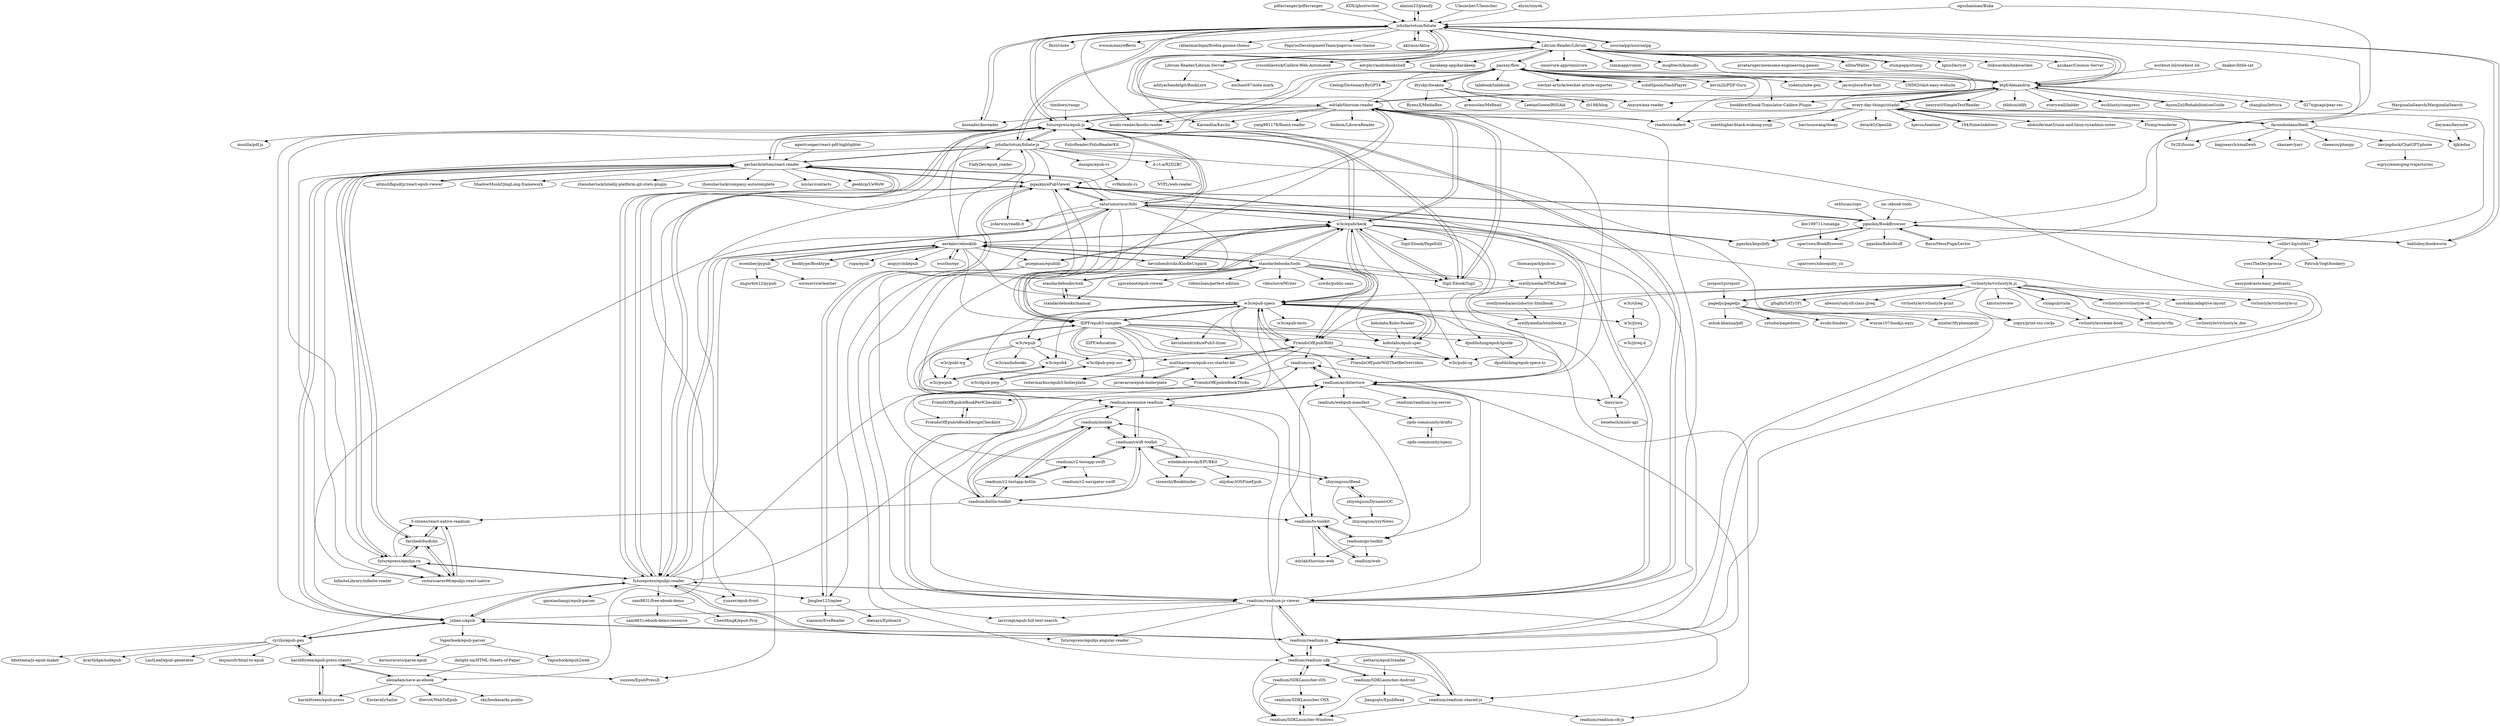 digraph G {
"alainm23/planify" -> "johnfactotum/foliate" ["e"=1]
"xournalpp/xournalpp" -> "johnfactotum/foliate" ["e"=1]
"johnfactotum/foliate" -> "koreader/koreader" ["e"=1]
"johnfactotum/foliate" -> "babluboy/bookworm" ["e"=1]
"johnfactotum/foliate" -> "edrlab/thorium-reader"
"johnfactotum/foliate" -> "koodo-reader/koodo-reader" ["e"=1]
"johnfactotum/foliate" -> "flxzt/rnote" ["e"=1]
"johnfactotum/foliate" -> "futurepress/epub.js"
"johnfactotum/foliate" -> "wwmm/easyeffects" ["e"=1]
"johnfactotum/foliate" -> "readest/readest" ["e"=1]
"johnfactotum/foliate" -> "rafaelmardojai/firefox-gnome-theme" ["e"=1]
"johnfactotum/foliate" -> "johnfactotum/foliate-js"
"johnfactotum/foliate" -> "PapirusDevelopmentTeam/papirus-icon-theme" ["e"=1]
"johnfactotum/foliate" -> "alainm23/planify" ["e"=1]
"johnfactotum/foliate" -> "akiraux/Akira" ["e"=1]
"johnfactotum/foliate" -> "Librum-Reader/Librum"
"johnfactotum/foliate" -> "xournalpp/xournalpp" ["e"=1]
"Sigil-Ebook/Sigil" -> "w3c/epubcheck" ["e"=1]
"Sigil-Ebook/Sigil" -> "edrlab/thorium-reader" ["e"=1]
"Sigil-Ebook/Sigil" -> "futurepress/epub.js" ["e"=1]
"agentcooper/react-pdf-highlighter" -> "gerhardsletten/react-reader" ["e"=1]
"wustho/epr" -> "aerkalov/ebooklib" ["e"=1]
"w3c/epubcheck" -> "w3c/epub-specs"
"w3c/epubcheck" -> "IDPF/epub3-samples"
"w3c/epubcheck" -> "Sigil-Ebook/Sigil" ["e"=1]
"w3c/epubcheck" -> "edrlab/thorium-reader"
"w3c/epubcheck" -> "kobolabs/epub-spec"
"w3c/epubcheck" -> "psiegman/epublib" ["e"=1]
"w3c/epubcheck" -> "FriendsOfEpub/Blitz"
"w3c/epubcheck" -> "futurepress/epub.js"
"w3c/epubcheck" -> "daisy/ace"
"w3c/epubcheck" -> "aerkalov/ebooklib"
"w3c/epubcheck" -> "kevinhendricks/KindleUnpack" ["e"=1]
"w3c/epubcheck" -> "Sigil-Ebook/PageEdit" ["e"=1]
"w3c/epubcheck" -> "readium/architecture"
"w3c/epubcheck" -> "dpublishing/epub3guide"
"w3c/epubcheck" -> "w3c/publ-cg"
"Janglee123/eplee" -> "pgaskin/ePubViewer"
"Janglee123/eplee" -> "Alexays/Epiboard" ["e"=1]
"Janglee123/eplee" -> "xianmin/EveReader"
"readium/readium-js-viewer" -> "readium/readium-js"
"readium/readium-js-viewer" -> "readium/readium-shared-js"
"readium/readium-js-viewer" -> "readium/architecture"
"readium/readium-js-viewer" -> "w3c/epub-specs"
"readium/readium-js-viewer" -> "futurepress/epub.js"
"readium/readium-js-viewer" -> "satorumurmur/bibi"
"readium/readium-js-viewer" -> "readium/readium-sdk"
"readium/readium-js-viewer" -> "futurepress/epubjs-reader"
"readium/readium-js-viewer" -> "readium/css"
"readium/readium-js-viewer" -> "readium/awesome-readium"
"readium/readium-js-viewer" -> "futurepress/epubjs-angular-reader"
"readium/readium-js-viewer" -> "IDPF/epub3-samples"
"readium/readium-js-viewer" -> "larsvoigt/epub-full-text-search"
"readium/readium-js-viewer" -> "pgaskin/ePubViewer"
"readium/readium-js-viewer" -> "julien-c/epub"
"w3c/clreq" -> "w3c/jlreq" ["e"=1]
"BasioMeusPuga/Lector" -> "johnfactotum/foliate" ["e"=1]
"BasioMeusPuga/Lector" -> "pgaskin/BookBrowser" ["e"=1]
"julien-c/epub" -> "Vaporbook/epub-parser"
"julien-c/epub" -> "readium/readium-js"
"julien-c/epub" -> "futurepress/epubjs-reader"
"julien-c/epub" -> "cyrilis/epub-gen"
"julien-c/epub" -> "gerhardsletten/react-reader"
"julien-c/epub" -> "futurepress/epubjs-angular-reader"
"timdown/rangy" -> "futurepress/epub.js" ["e"=1]
"satorumurmur/bibi" -> "pgaskin/ePubViewer"
"satorumurmur/bibi" -> "futurepress/epubjs-reader"
"satorumurmur/bibi" -> "futurepress/epub.js"
"satorumurmur/bibi" -> "readium/readium-js-viewer"
"satorumurmur/bibi" -> "jcdarwin/readk.it"
"satorumurmur/bibi" -> "readium/readium-js"
"satorumurmur/bibi" -> "julien-c/epub"
"satorumurmur/bibi" -> "Janglee123/eplee"
"satorumurmur/bibi" -> "gerhardsletten/react-reader"
"satorumurmur/bibi" -> "w3c/epubcheck"
"satorumurmur/bibi" -> "IDPF/epub3-samples"
"satorumurmur/bibi" -> "edrlab/thorium-reader"
"satorumurmur/bibi" -> "w3c/epub-specs"
"satorumurmur/bibi" -> "readium/awesome-readium"
"satorumurmur/bibi" -> "pgaskin/BookBrowser"
"pagedjs/pagedjs" -> "vivliostyle/vivliostyle.js"
"pagedjs/pagedjs" -> "ashok-khanna/pdf"
"pagedjs/pagedjs" -> "zopyx/print-css-rocks"
"pagedjs/pagedjs" -> "rstudio/pagedown" ["e"=1]
"pagedjs/pagedjs" -> "evnbr/bindery" ["e"=1]
"pagedjs/pagedjs" -> "wuxue107/bookjs-eazy"
"pagedjs/pagedjs" -> "mnater/Hyphenopoly" ["e"=1]
"readium/awesome-readium" -> "readium/architecture"
"readium/awesome-readium" -> "readium/swift-toolkit"
"readium/awesome-readium" -> "readium/ts-toolkit"
"readium/awesome-readium" -> "readium/mobile"
"sam9831/free-ebook-demo" -> "sam9831/ebook-demo-resource"
"sam9831/free-ebook-demo" -> "ChenMingK/epub-Proj"
"readium/readium-js" -> "readium/readium-js-viewer"
"readium/readium-js" -> "readium/readium-shared-js"
"readium/readium-js" -> "readium/readium-sdk"
"readium/readium-js" -> "julien-c/epub"
"readium/readium-js" -> "futurepress/epubjs-reader"
"dpublishing/epub3guide" -> "dpublishing/epub-specs-tc"
"oreillymedia/asciidoctor-htmlbook" -> "oreillymedia/htmlbook.js"
"readium/r2-testapp-swift" -> "readium/r2-navigator-swift"
"readium/r2-testapp-swift" -> "readium/r2-testapp-kotlin"
"readium/r2-testapp-swift" -> "readium/swift-toolkit"
"readium/r2-testapp-swift" -> "readium/architecture"
"colibri-hq/colibri" -> "Patrick-Vogt/bookery"
"colibri-hq/colibri" -> "yossTheDev/prossa"
"pettarin/epub3reader" -> "readium/SDKLauncher-Android" ["e"=1]
"readium/r2-testapp-kotlin" -> "readium/mobile"
"readium/r2-testapp-kotlin" -> "readium/r2-testapp-swift"
"readium/r2-testapp-kotlin" -> "readium/kotlin-toolkit"
"standardebooks/web" -> "standardebooks/manual"
"standardebooks/web" -> "standardebooks/tools"
"readium/SDKLauncher-Android" -> "Jiangzqts/EpubRead" ["e"=1]
"readium/SDKLauncher-Android" -> "readium/SDKLauncher-Windows"
"readium/SDKLauncher-Android" -> "readium/readium-sdk"
"readium/SDKLauncher-Android" -> "readium/readium-shared-js"
"zhiyongzou/iRead" -> "zhiyongzou/zzyNotes"
"zhiyongzou/iRead" -> "zhiyongzou/DynamicOC"
"readium/readium-shared-js" -> "readium/readium-js"
"readium/readium-shared-js" -> "readium/readium-cfi-js"
"readium/readium-shared-js" -> "readium/SDKLauncher-Windows"
"readium/SDKLauncher-Windows" -> "readium/SDKLauncher-OSX"
"mattharrison/epub-css-starter-kit" -> "javierarce/epub-boilerplate"
"mattharrison/epub-css-starter-kit" -> "FriendsOfEpub/Blitz"
"mattharrison/epub-css-starter-kit" -> "reitermarkus/epub3-boilerplate"
"mattharrison/epub-css-starter-kit" -> "FriendsOfEpub/eBookTricks"
"kevinhendricks/KindleUnpack" -> "w3c/epubcheck" ["e"=1]
"kevinhendricks/KindleUnpack" -> "aerkalov/ebooklib" ["e"=1]
"thomaspark/pubcss" -> "oreillymedia/HTMLBook" ["e"=1]
"delight-im/HTML-Sheets-of-Paper" -> "alexadam/save-as-ebook" ["e"=1]
"d-i-t-a/R2D2BC" -> "NYPL/web-reader"
"readium/mobile" -> "readium/r2-testapp-kotlin"
"readium/mobile" -> "readium/swift-toolkit"
"readium/mobile" -> "readium/kotlin-toolkit"
"farshed/duofolio" -> "5-stones/react-native-readium" ["e"=1]
"farshed/duofolio" -> "victorsoares96/epubjs-react-native" ["e"=1]
"farshed/duofolio" -> "futurepress/epubjs-rn" ["e"=1]
"farshed/duofolio" -> "gerhardsletten/react-reader" ["e"=1]
"kobolabs/epub-spec" -> "FriendsOfEpub/WillThatBeOverriden"
"kobolabs/epub-spec" -> "w3c/epub-specs"
"kobolabs/epub-spec" -> "w3c/publ-cg"
"zhiyongzou/DynamicOC" -> "zhiyongzou/zzyNotes"
"zhiyongzou/DynamicOC" -> "zhiyongzou/iRead"
"readium/ts-toolkit" -> "readium/go-toolkit"
"readium/ts-toolkit" -> "readium/web"
"readium/ts-toolkit" -> "edrlab/thorium-web"
"standardebooks/manual" -> "standardebooks/web"
"haroldtreen/epub-press-clients" -> "haroldtreen/epub-press"
"haroldtreen/epub-press-clients" -> "sunxen/EpubPressX" ["e"=1]
"haroldtreen/epub-press-clients" -> "alexadam/save-as-ebook"
"haroldtreen/epub-press-clients" -> "cyrilis/epub-gen"
"haroldtreen/epub-press" -> "haroldtreen/epub-press-clients"
"Ulauncher/Ulauncher" -> "johnfactotum/foliate" ["e"=1]
"standardebooks/tools" -> "standardebooks/web"
"standardebooks/tools" -> "standardebooks/manual"
"standardebooks/tools" -> "ppzreboot/epub-viewer" ["e"=1]
"standardebooks/tools" -> "aerkalov/ebooklib"
"standardebooks/tools" -> "FriendsOfEpub/Blitz"
"standardebooks/tools" -> "w3c/epub-specs"
"standardebooks/tools" -> "robinsloan/perfect-edition" ["e"=1]
"standardebooks/tools" -> "IDPF/epub3-samples"
"standardebooks/tools" -> "kobolabs/epub-spec"
"standardebooks/tools" -> "w3c/epubcheck"
"standardebooks/tools" -> "Sigil-Ebook/Sigil" ["e"=1]
"standardebooks/tools" -> "oreillymedia/HTMLBook"
"standardebooks/tools" -> "vkbo/novelWriter" ["e"=1]
"standardebooks/tools" -> "uswds/public-sans" ["e"=1]
"altmshfkgudtjr/react-epub-viewer" -> "gerhardsletten/react-reader"
"w3c/epub-specs" -> "w3c/publ-cg"
"w3c/epub-specs" -> "w3c/wpub"
"w3c/epub-specs" -> "IDPF/epub3-samples"
"w3c/epub-specs" -> "w3c/epubcheck"
"w3c/epub-specs" -> "kobolabs/epub-spec"
"w3c/epub-specs" -> "FriendsOfEpub/Blitz"
"w3c/epub-specs" -> "readium/architecture"
"w3c/epub-specs" -> "daisy/ace"
"w3c/epub-specs" -> "kevinhendricks/ePub3-itizer"
"w3c/epub-specs" -> "w3c/epub4"
"w3c/epub-specs" -> "w3c/epub-tests"
"w3c/epub-specs" -> "FriendsOfEpub/WillThatBeOverriden"
"w3c/epub-specs" -> "w3c/jlreq"
"w3c/epub-specs" -> "FriendsOfEpub/eBookTricks"
"w3c/epub-specs" -> "w3c/dpub-pwp-ucr"
"ahrm/sioyek" -> "johnfactotum/foliate" ["e"=1]
"IDPF/epub3-samples" -> "w3c/epub-specs"
"IDPF/epub3-samples" -> "w3c/epubcheck"
"IDPF/epub3-samples" -> "reitermarkus/epub3-boilerplate"
"IDPF/epub3-samples" -> "FriendsOfEpub/Blitz"
"IDPF/epub3-samples" -> "javierarce/epub-boilerplate"
"IDPF/epub3-samples" -> "w3c/publ-cg"
"IDPF/epub3-samples" -> "IDPF/education"
"IDPF/epub3-samples" -> "w3c/wpub"
"IDPF/epub3-samples" -> "mattharrison/epub-css-starter-kit"
"IDPF/epub3-samples" -> "dpublishing/epub3guide"
"IDPF/epub3-samples" -> "readium/readium-cfi-js"
"IDPF/epub3-samples" -> "readium/readium-js-viewer"
"IDPF/epub3-samples" -> "readium/architecture"
"IDPF/epub3-samples" -> "kevinhendricks/ePub3-itizer"
"IDPF/epub3-samples" -> "kobolabs/epub-spec"
"booktype/Booktype" -> "aerkalov/ebooklib" ["e"=1]
"psiegman/epublib" -> "readium/readium-sdk" ["e"=1]
"psiegman/epublib" -> "w3c/epubcheck" ["e"=1]
"psiegman/epublib" -> "readium/kotlin-toolkit" ["e"=1]
"vivliostyle/vivliostyle.js" -> "vivliostyle/vivliostyle-cli"
"vivliostyle/vivliostyle.js" -> "violapub/viola"
"vivliostyle/vivliostyle.js" -> "vivliostyle/vfm"
"vivliostyle/vivliostyle.js" -> "pagedjs/pagedjs"
"vivliostyle/vivliostyle.js" -> "FriendsOfEpub/Blitz"
"vivliostyle/vivliostyle.js" -> "sorotokin/adaptive-layout"
"vivliostyle/vivliostyle.js" -> "vivliostyle/vivliostyle-ui"
"vivliostyle/vivliostyle.js" -> "gfngfn/SATySFi" ["e"=1]
"vivliostyle/vivliostyle.js" -> "zopyx/print-css-rocks"
"vivliostyle/vivliostyle.js" -> "w3c/epub-specs"
"vivliostyle/vivliostyle.js" -> "abenori/satysfi-class-jlreq" ["e"=1]
"vivliostyle/vivliostyle.js" -> "vivliostyle/vivliostyle-print"
"vivliostyle/vivliostyle.js" -> "vivliostyle/create-book"
"vivliostyle/vivliostyle.js" -> "kmuto/review" ["e"=1]
"cyrilis/epub-gen" -> "bbottema/js-epub-maker"
"cyrilis/epub-gen" -> "kcartlidge/nodepub"
"cyrilis/epub-gen" -> "julien-c/epub"
"cyrilis/epub-gen" -> "LastLeaf/epub-generator"
"cyrilis/epub-gen" -> "lesjoursfr/html-to-epub"
"cyrilis/epub-gen" -> "haroldtreen/epub-press-clients"
"lkw199711/smanga" -> "uparrows/BookBrowser" ["e"=1]
"pdfarranger/pdfarranger" -> "johnfactotum/foliate" ["e"=1]
"Librum-Reader/Librum" -> "Librum-Reader/Librum-Server"
"Librum-Reader/Librum" -> "Kareadita/Kavita" ["e"=1]
"Librum-Reader/Librum" -> "stumpapp/stump" ["e"=1]
"Librum-Reader/Librum" -> "IgnisDa/ryot" ["e"=1]
"Librum-Reader/Librum" -> "linkwarden/linkwarden" ["e"=1]
"Librum-Reader/Librum" -> "azukaar/Cosmos-Server" ["e"=1]
"Librum-Reader/Librum" -> "crocodilestick/Calibre-Web-Automated" ["e"=1]
"Librum-Reader/Librum" -> "advplyr/audiobookshelf" ["e"=1]
"Librum-Reader/Librum" -> "karakeep-app/karakeep" ["e"=1]
"Librum-Reader/Librum" -> "omnivore-app/omnivore" ["e"=1]
"Librum-Reader/Librum" -> "rommapp/romm" ["e"=1]
"Librum-Reader/Librum" -> "pacexy/flow"
"Librum-Reader/Librum" -> "moghtech/komodo" ["e"=1]
"Librum-Reader/Librum" -> "ellite/Wallos" ["e"=1]
"Librum-Reader/Librum" -> "btpf/Alexandria"
"pacexy/flow" -> "readest/readest" ["e"=1]
"pacexy/flow" -> "Anxcye/anx-reader" ["e"=1]
"pacexy/flow" -> "Librum-Reader/Librum"
"pacexy/flow" -> "Ceelog/DictionaryByGPT4" ["e"=1]
"pacexy/flow" -> "btpf/Alexandria"
"pacexy/flow" -> "dtysky/Awaken"
"pacexy/flow" -> "talebook/talebook" ["e"=1]
"pacexy/flow" -> "koodo-reader/koodo-reader" ["e"=1]
"pacexy/flow" -> "wechat-article/wechat-article-exporter" ["e"=1]
"pacexy/flow" -> "bookfere/Ebook-Translator-Calibre-Plugin" ["e"=1]
"pacexy/flow" -> "solidSpoon/DashPlayer" ["e"=1]
"pacexy/flow" -> "kevin2li/PDF-Guru" ["e"=1]
"pacexy/flow" -> "codexu/note-gen" ["e"=1]
"pacexy/flow" -> "jaywcjlove/free-font" ["e"=1]
"pacexy/flow" -> "CH563/shot-easy-website" ["e"=1]
"Librum-Reader/Librum-Server" -> "Librum-Reader/Librum"
"Librum-Reader/Librum-Server" -> "enchant97/note-mark" ["e"=1]
"Librum-Reader/Librum-Server" -> "adityachandelgit/BookLore" ["e"=1]
"KDE/ghostwriter" -> "johnfactotum/foliate" ["e"=1]
"stumpapp/stump" -> "Librum-Reader/Librum" ["e"=1]
"seblucas/cops" -> "pgaskin/BookBrowser" ["e"=1]
"readium/swift-toolkit" -> "witekbobrowski/EPUBKit"
"readium/swift-toolkit" -> "readium/mobile"
"readium/swift-toolkit" -> "readium/kotlin-toolkit"
"readium/swift-toolkit" -> "readium/r2-testapp-swift"
"readium/swift-toolkit" -> "readium/awesome-readium"
"readium/swift-toolkit" -> "zhiyongzou/iRead"
"readium/swift-toolkit" -> "stonezhl/Bookbinder"
"readium/kotlin-toolkit" -> "readium/swift-toolkit"
"readium/kotlin-toolkit" -> "readium/mobile"
"readium/kotlin-toolkit" -> "readium/ts-toolkit"
"readium/kotlin-toolkit" -> "readium/r2-testapp-kotlin"
"readium/kotlin-toolkit" -> "5-stones/react-native-readium"
"readium/kotlin-toolkit" -> "readium/awesome-readium"
"wcember/pypub" -> "imgurbot12/pypub"
"wcember/pypub" -> "wireservice/leather" ["e"=1]
"wcember/pypub" -> "aerkalov/ebooklib"
"victorsoares96/epubjs-react-native" -> "5-stones/react-native-readium"
"victorsoares96/epubjs-react-native" -> "futurepress/epubjs-rn"
"victorsoares96/epubjs-react-native" -> "farshed/duofolio" ["e"=1]
"5-stones/react-native-readium" -> "victorsoares96/epubjs-react-native"
"5-stones/react-native-readium" -> "farshed/duofolio" ["e"=1]
"uparrows/BookBrowser" -> "uparrows/ubooquity_cn"
"javierarce/epub-boilerplate" -> "mattharrison/epub-css-starter-kit"
"w3c/dpub-pwp" -> "w3c/dpub-pwp-ucr"
"w3c/dpub-pwp-ucr" -> "w3c/dpub-pwp"
"heyman/heynote" -> "kjk/edna" ["e"=1]
"btpf/Alexandria" -> "Librum-Reader/Librum"
"btpf/Alexandria" -> "AnsonZnl/RehabilitationGuide" ["e"=1]
"btpf/Alexandria" -> "pacexy/flow"
"btpf/Alexandria" -> "readest/readest" ["e"=1]
"btpf/Alexandria" -> "every-day-things/citadel"
"btpf/Alexandria" -> "johnfactotum/foliate"
"btpf/Alexandria" -> "zhanglun/lettura" ["e"=1]
"btpf/Alexandria" -> "027xiguapi/pear-rec" ["e"=1]
"btpf/Alexandria" -> "Anxcye/anx-reader" ["e"=1]
"btpf/Alexandria" -> "henryxrl/SimpleTextReader" ["e"=1]
"btpf/Alexandria" -> "zhbhun/idify" ["e"=1]
"btpf/Alexandria" -> "edrlab/thorium-reader"
"btpf/Alexandria" -> "bookfere/Ebook-Translator-Calibre-Plugin" ["e"=1]
"btpf/Alexandria" -> "everywall/ladder" ["e"=1]
"btpf/Alexandria" -> "eschluntz/compress" ["e"=1]
"dtysky/Awaken" -> "gvenusleo/MeRead" ["e"=1]
"dtysky/Awaken" -> "pacexy/flow"
"dtysky/Awaken" -> "Anxcye/anx-reader" ["e"=1]
"dtysky/Awaken" -> "LeetaoGoooo/RSSAid" ["e"=1]
"dtysky/Awaken" -> "zb188/blog" ["e"=1]
"dtysky/Awaken" -> "RyensX/MediaBox" ["e"=1]
"gerhardsletten/react-reader" -> "altmshfkgudtjr/react-epub-viewer"
"gerhardsletten/react-reader" -> "futurepress/epub.js"
"gerhardsletten/react-reader" -> "futurepress/epubjs-rn"
"gerhardsletten/react-reader" -> "futurepress/epubjs-reader"
"gerhardsletten/react-reader" -> "pgaskin/ePubViewer"
"gerhardsletten/react-reader" -> "johnfactotum/foliate-js"
"gerhardsletten/react-reader" -> "victorsoares96/epubjs-react-native"
"gerhardsletten/react-reader" -> "julien-c/epub"
"gerhardsletten/react-reader" -> "readium/readium-js"
"gerhardsletten/react-reader" -> "farshed/duofolio" ["e"=1]
"gerhardsletten/react-reader" -> "ShadowMusk/QingLong-framework" ["e"=1]
"gerhardsletten/react-reader" -> "zhensherlock/intellij-platform-git-stats-plugin" ["e"=1]
"gerhardsletten/react-reader" -> "zhensherlock/company-autocomplete" ["e"=1]
"gerhardsletten/react-reader" -> "mislav/contacts" ["e"=1]
"gerhardsletten/react-reader" -> "geektcp/UeWoW" ["e"=1]
"pgaskin/ePubViewer" -> "pgaskin/BookBrowser"
"pgaskin/ePubViewer" -> "Janglee123/eplee"
"pgaskin/ePubViewer" -> "satorumurmur/bibi"
"pgaskin/ePubViewer" -> "gerhardsletten/react-reader"
"pgaskin/ePubViewer" -> "futurepress/epubjs-reader"
"pgaskin/ePubViewer" -> "pgaskin/kepubify" ["e"=1]
"pgaskin/ePubViewer" -> "yunser/epub-front"
"pgaskin/ePubViewer" -> "larsvoigt/epub-full-text-search"
"johnfactotum/foliate-js" -> "gerhardsletten/react-reader"
"johnfactotum/foliate-js" -> "johnfactotum/foliate"
"johnfactotum/foliate-js" -> "victorsoares96/epubjs-react-native"
"johnfactotum/foliate-js" -> "readium/ts-toolkit"
"johnfactotum/foliate-js" -> "readium/readium-js"
"johnfactotum/foliate-js" -> "d-i-t-a/R2D2BC"
"johnfactotum/foliate-js" -> "futurepress/epubjs-reader"
"johnfactotum/foliate-js" -> "pgaskin/ePubViewer"
"johnfactotum/foliate-js" -> "futurepress/epub.js"
"johnfactotum/foliate-js" -> "jcdarwin/readk.it"
"johnfactotum/foliate-js" -> "danigm/epub-rs"
"johnfactotum/foliate-js" -> "FlafyDev/epub_reader"
"johnfactotum/foliate-js" -> "pacexy/flow"
"futurepress/epubjs-rn" -> "victorsoares96/epubjs-react-native"
"futurepress/epubjs-rn" -> "gerhardsletten/react-reader"
"futurepress/epubjs-rn" -> "5-stones/react-native-readium"
"futurepress/epubjs-rn" -> "InfiniteLibrary/infinite-reader"
"futurepress/epubjs-rn" -> "futurepress/epubjs-reader"
"futurepress/epubjs-rn" -> "farshed/duofolio" ["e"=1]
"FriendsOfEpub/Blitz" -> "FriendsOfEpub/eBookTricks"
"FriendsOfEpub/Blitz" -> "readium/css"
"FriendsOfEpub/Blitz" -> "mattharrison/epub-css-starter-kit"
"FriendsOfEpub/Blitz" -> "FriendsOfEpub/WillThatBeOverriden"
"FriendsOfEpub/Blitz" -> "w3c/epub-specs"
"FriendsOfEpub/Blitz" -> "w3c/publ-cg"
"opds-community/specs" -> "opds-community/drafts"
"opds-community/drafts" -> "opds-community/specs"
"workout-lol/workout-lol" -> "btpf/Alexandria" ["e"=1]
"futurepress/epub.js" -> "futurepress/epubjs-reader"
"futurepress/epub.js" -> "gerhardsletten/react-reader"
"futurepress/epub.js" -> "satorumurmur/bibi"
"futurepress/epub.js" -> "readium/readium-js-viewer"
"futurepress/epub.js" -> "johnfactotum/foliate"
"futurepress/epub.js" -> "readium/readium-js"
"futurepress/epub.js" -> "julien-c/epub"
"futurepress/epub.js" -> "Sigil-Ebook/Sigil" ["e"=1]
"futurepress/epub.js" -> "w3c/epubcheck"
"futurepress/epub.js" -> "FolioReader/FolioReaderKit" ["e"=1]
"futurepress/epub.js" -> "futurepress/epubjs-rn"
"futurepress/epub.js" -> "johnfactotum/foliate-js"
"futurepress/epub.js" -> "pgaskin/ePubViewer"
"futurepress/epub.js" -> "pacexy/flow"
"futurepress/epub.js" -> "mozilla/pdf.js" ["e"=1]
"kevingduck/ChatGPT-phone" -> "wgryc/emerging-trajectories"
"MarginaliaSearch/MarginaliaSearch" -> "facundoolano/feedi" ["e"=1]
"dnakov/little-rat" -> "btpf/Alexandria" ["e"=1]
"facundoolano/feedi" -> "every-day-things/citadel"
"facundoolano/feedi" -> "0x2E/fusion" ["e"=1]
"facundoolano/feedi" -> "kagisearch/smallweb" ["e"=1]
"facundoolano/feedi" -> "nkanaev/yarr" ["e"=1]
"facundoolano/feedi" -> "cheeaun/phanpy" ["e"=1]
"facundoolano/feedi" -> "kevingduck/ChatGPT-phone"
"facundoolano/feedi" -> "kjk/edna"
"1943time/inkdown" -> "every-day-things/citadel" ["e"=1]
"alexadam/save-as-ebook" -> "haroldtreen/epub-press-clients"
"alexadam/save-as-ebook" -> "haroldtreen/epub-press"
"alexadam/save-as-ebook" -> "skx/bookmarks.public" ["e"=1]
"alexadam/save-as-ebook" -> "Enclavely/tailor" ["e"=1]
"alexadam/save-as-ebook" -> "dteviot/WebToEpub" ["e"=1]
"FriendsOfEpub/eBookPerfChecklist" -> "FriendsOfEpub/eBookDesignChecklist"
"Vaporbook/epub-parser" -> "Vaporbook/epub2web"
"Vaporbook/epub-parser" -> "dariocravero/parse-epub"
"readium/architecture" -> "readium/css"
"readium/architecture" -> "readium/webpub-manifest"
"readium/architecture" -> "daisy/ace"
"readium/architecture" -> "readium/awesome-readium"
"readium/architecture" -> "readium/readium-lcp-server"
"readium/architecture" -> "readium/go-toolkit"
"w3c/jlreq" -> "w3c/jlreq-d"
"yossTheDev/prossa" -> "easypodcasts/easy_podcasts" ["e"=1]
"AnsonZnl/RehabilitationGuide" -> "btpf/Alexandria" ["e"=1]
"arcataroger/awesome-engineering-games" -> "btpf/Alexandria" ["e"=1]
"readium/readium-sdk" -> "readium/SDKLauncher-iOS"
"readium/readium-sdk" -> "readium/SDKLauncher-Android"
"readium/readium-sdk" -> "readium/readium-shared-js"
"readium/readium-sdk" -> "readium/readium-js"
"readium/readium-sdk" -> "readium/SDKLauncher-Windows"
"readium/readium-sdk" -> "readium/architecture"
"every-day-things/citadel" -> "btpf/Alexandria"
"every-day-things/citadel" -> "Librum-Reader/Librum"
"every-day-things/citadel" -> "abdoufermat5/unix-and-linux-sysadmin-notes" ["e"=1]
"every-day-things/citadel" -> "Flomp/wanderer" ["e"=1]
"every-day-things/citadel" -> "facundoolano/feedi"
"every-day-things/citadel" -> "0x2E/fusion" ["e"=1]
"every-day-things/citadel" -> "meethigher/black-wukong-youji" ["e"=1]
"every-day-things/citadel" -> "1943time/inkdown" ["e"=1]
"every-day-things/citadel" -> "pacexy/flow"
"every-day-things/citadel" -> "sunxen/EpubPressX" ["e"=1]
"every-day-things/citadel" -> "colibri-hq/colibri"
"every-day-things/citadel" -> "harrisonwang/docxy" ["e"=1]
"every-day-things/citadel" -> "dstark5/Openlib" ["e"=1]
"every-day-things/citadel" -> "bjesus/teatime" ["e"=1]
"oreillymedia/HTMLBook" -> "oreillymedia/asciidoctor-htmlbook"
"oreillymedia/HTMLBook" -> "w3c/epub-specs"
"oreillymedia/HTMLBook" -> "oreillymedia/htmlbook.js"
"pgaskin/BookBrowser" -> "pgaskin/ePubViewer"
"pgaskin/BookBrowser" -> "pgaskin/kepubify" ["e"=1]
"pgaskin/BookBrowser" -> "uparrows/BookBrowser"
"pgaskin/BookBrowser" -> "pgaskin/KoboStuff" ["e"=1]
"pgaskin/BookBrowser" -> "colibri-hq/colibri"
"pgaskin/BookBrowser" -> "BasioMeusPuga/Lector" ["e"=1]
"pgaskin/BookBrowser" -> "babluboy/bookworm" ["e"=1]
"FriendsOfEpub/eBookDesignChecklist" -> "FriendsOfEpub/eBookPerfChecklist"
"FriendsOfEpub/eBookTricks" -> "FriendsOfEpub/eBookPerfChecklist"
"FriendsOfEpub/eBookTricks" -> "FriendsOfEpub/eBookDesignChecklist"
"readium/web" -> "readium/ts-toolkit"
"readium/go-toolkit" -> "readium/ts-toolkit"
"readium/go-toolkit" -> "edrlab/thorium-web"
"readium/go-toolkit" -> "readium/web"
"readium/SDKLauncher-OSX" -> "readium/SDKLauncher-Windows"
"danigm/epub-rs" -> "vv9k/mobi-rs"
"koreader/koreader" -> "johnfactotum/foliate" ["e"=1]
"readium/webpub-manifest" -> "opds-community/drafts"
"readium/webpub-manifest" -> "readium/go-toolkit"
"edrlab/thorium-reader" -> "johnfactotum/foliate"
"edrlab/thorium-reader" -> "w3c/epubcheck"
"edrlab/thorium-reader" -> "Sigil-Ebook/Sigil" ["e"=1]
"edrlab/thorium-reader" -> "koodo-reader/koodo-reader" ["e"=1]
"edrlab/thorium-reader" -> "readium/awesome-readium"
"edrlab/thorium-reader" -> "Kareadita/Kavita" ["e"=1]
"edrlab/thorium-reader" -> "readest/readest" ["e"=1]
"edrlab/thorium-reader" -> "futurepress/epub.js"
"edrlab/thorium-reader" -> "readium/readium-js-viewer"
"edrlab/thorium-reader" -> "yang991178/fluent-reader" ["e"=1]
"edrlab/thorium-reader" -> "btpf/Alexandria"
"edrlab/thorium-reader" -> "koreader/koreader" ["e"=1]
"edrlab/thorium-reader" -> "foobnix/LibreraReader" ["e"=1]
"edrlab/thorium-reader" -> "pacexy/flow"
"edrlab/thorium-reader" -> "readium/architecture"
"oguzhaninan/Buka" -> "pgaskin/BookBrowser" ["e"=1]
"oguzhaninan/Buka" -> "johnfactotum/foliate" ["e"=1]
"na--/ebook-tools" -> "pgaskin/BookBrowser" ["e"=1]
"kobolabs/Kobo-Reader" -> "kobolabs/epub-spec" ["e"=1]
"babluboy/bookworm" -> "johnfactotum/foliate" ["e"=1]
"babluboy/bookworm" -> "pgaskin/BookBrowser" ["e"=1]
"readium/SDKLauncher-iOS" -> "readium/SDKLauncher-OSX"
"readium/SDKLauncher-iOS" -> "readium/SDKLauncher-Windows"
"readium/SDKLauncher-iOS" -> "readium/readium-sdk"
"akiraux/Akira" -> "johnfactotum/foliate" ["e"=1]
"futurepress/epubjs-reader" -> "futurepress/epub.js"
"futurepress/epubjs-reader" -> "gerhardsletten/react-reader"
"futurepress/epubjs-reader" -> "pgaskin/ePubViewer"
"futurepress/epubjs-reader" -> "julien-c/epub"
"futurepress/epubjs-reader" -> "satorumurmur/bibi"
"futurepress/epubjs-reader" -> "readium/readium-js"
"futurepress/epubjs-reader" -> "yunser/epub-front"
"futurepress/epubjs-reader" -> "futurepress/epubjs-rn"
"futurepress/epubjs-reader" -> "sam9831/free-ebook-demo"
"futurepress/epubjs-reader" -> "readium/css"
"futurepress/epubjs-reader" -> "readium/readium-js-viewer"
"futurepress/epubjs-reader" -> "readium/awesome-readium"
"futurepress/epubjs-reader" -> "gaoxiaoliangz/epub-parser" ["e"=1]
"futurepress/epubjs-reader" -> "Janglee123/eplee"
"futurepress/epubjs-reader" -> "cyrilis/epub-gen"
"jsreport/jsreport" -> "pagedjs/pagedjs" ["e"=1]
"aerkalov/ebooklib" -> "wcember/pypub"
"aerkalov/ebooklib" -> "w3c/epubcheck"
"aerkalov/ebooklib" -> "standardebooks/tools"
"aerkalov/ebooklib" -> "futurepress/epub.js"
"aerkalov/ebooklib" -> "wustho/epr" ["e"=1]
"aerkalov/ebooklib" -> "booktype/Booktype" ["e"=1]
"aerkalov/ebooklib" -> "rupa/epub" ["e"=1]
"aerkalov/ebooklib" -> "kevinhendricks/KindleUnpack" ["e"=1]
"aerkalov/ebooklib" -> "psiegman/epublib" ["e"=1]
"aerkalov/ebooklib" -> "IDPF/epub3-samples"
"aerkalov/ebooklib" -> "anqxyr/mkepub"
"aerkalov/ebooklib" -> "Sigil-Ebook/Sigil" ["e"=1]
"aerkalov/ebooklib" -> "alexadam/save-as-ebook"
"aerkalov/ebooklib" -> "w3c/epub-specs"
"aerkalov/ebooklib" -> "johnfactotum/foliate-js"
"witekbobrowski/EPUBKit" -> "stonezhl/Bookbinder"
"witekbobrowski/EPUBKit" -> "readium/swift-toolkit"
"witekbobrowski/EPUBKit" -> "readium/mobile"
"witekbobrowski/EPUBKit" -> "alijohar/iOSFineEpub"
"witekbobrowski/EPUBKit" -> "zhiyongzou/iRead"
"pgaskin/kepubify" -> "pgaskin/BookBrowser" ["e"=1]
"pgaskin/kepubify" -> "pgaskin/ePubViewer" ["e"=1]
"violapub/viola" -> "vivliostyle/create-book"
"vivliostyle/vivliostyle-cli" -> "vivliostyle/vivliostyle.js"
"vivliostyle/vivliostyle-cli" -> "vivliostyle/vfm"
"vivliostyle/vivliostyle-cli" -> "vivliostyle/vivliostyle_doc"
"readium/css" -> "readium/architecture"
"readium/css" -> "FriendsOfEpub/eBookTricks"
"w3c/publ-wg" -> "w3c/pwpub"
"daisy/ace" -> "benetech/mmlc-api"
"w3c/wpub" -> "w3c/pwpub"
"w3c/wpub" -> "w3c/epub4"
"w3c/wpub" -> "w3c/dpub-pwp-ucr"
"w3c/wpub" -> "w3c/publ-wg"
"w3c/wpub" -> "w3c/audiobooks"
"w3c/epub4" -> "w3c/pwpub"
"w3c/pwpub" -> "w3c/epub4"
"alainm23/planify" ["l"="-16.309,-1.703", "c"=305]
"johnfactotum/foliate" ["l"="11.625,-7.125"]
"xournalpp/xournalpp" ["l"="-13.443,-7.671", "c"=86]
"koreader/koreader" ["l"="12.862,-9.098", "c"=18]
"babluboy/bookworm" ["l"="-17.46,-1.379", "c"=813]
"edrlab/thorium-reader" ["l"="11.584,-7.144"]
"koodo-reader/koodo-reader" ["l"="-48.749,12.867", "c"=13]
"flxzt/rnote" ["l"="-13.424,-7.585", "c"=86]
"futurepress/epub.js" ["l"="11.594,-7.201"]
"wwmm/easyeffects" ["l"="-14.381,-0.938", "c"=152]
"readest/readest" ["l"="-49.126,12.874", "c"=13]
"rafaelmardojai/firefox-gnome-theme" ["l"="-16.428,-1.778", "c"=305]
"johnfactotum/foliate-js" ["l"="11.616,-7.234"]
"PapirusDevelopmentTeam/papirus-icon-theme" ["l"="-16.294,0.061", "c"=339]
"akiraux/Akira" ["l"="-32.826,-29.409", "c"=1012]
"Librum-Reader/Librum" ["l"="11.642,-7.011"]
"Sigil-Ebook/Sigil" ["l"="12.809,-9.102", "c"=18]
"w3c/epubcheck" ["l"="11.513,-7.19"]
"agentcooper/react-pdf-highlighter" ["l"="-2.791,-29.644", "c"=4]
"gerhardsletten/react-reader" ["l"="11.618,-7.269"]
"wustho/epr" ["l"="-13.985,-3.313", "c"=71]
"aerkalov/ebooklib" ["l"="11.482,-7.252"]
"w3c/epub-specs" ["l"="11.462,-7.194"]
"IDPF/epub3-samples" ["l"="11.486,-7.198"]
"kobolabs/epub-spec" ["l"="11.456,-7.177"]
"psiegman/epublib" ["l"="60.675,-11.813", "c"=1080]
"FriendsOfEpub/Blitz" ["l"="11.459,-7.159"]
"daisy/ace" ["l"="11.513,-7.158"]
"kevinhendricks/KindleUnpack" ["l"="12.884,-9.167", "c"=18]
"Sigil-Ebook/PageEdit" ["l"="-35.848,18.366", "c"=770]
"readium/architecture" ["l"="11.567,-7.189"]
"dpublishing/epub3guide" ["l"="11.473,-7.224"]
"w3c/publ-cg" ["l"="11.48,-7.172"]
"Janglee123/eplee" ["l"="11.656,-7.263"]
"pgaskin/ePubViewer" ["l"="11.638,-7.234"]
"Alexays/Epiboard" ["l"="-8.001,-32.813", "c"=1021]
"xianmin/EveReader" ["l"="11.714,-7.301"]
"readium/readium-js-viewer" ["l"="11.558,-7.228"]
"readium/readium-js" ["l"="11.57,-7.257"]
"readium/readium-shared-js" ["l"="11.533,-7.256"]
"satorumurmur/bibi" ["l"="11.584,-7.229"]
"readium/readium-sdk" ["l"="11.537,-7.273"]
"futurepress/epubjs-reader" ["l"="11.602,-7.256"]
"readium/css" ["l"="11.537,-7.19"]
"readium/awesome-readium" ["l"="11.646,-7.21"]
"futurepress/epubjs-angular-reader" ["l"="11.554,-7.294"]
"larsvoigt/epub-full-text-search" ["l"="11.622,-7.21"]
"julien-c/epub" ["l"="11.581,-7.288"]
"w3c/clreq" ["l"="20.749,1.374", "c"=594]
"w3c/jlreq" ["l"="11.411,-7.26"]
"BasioMeusPuga/Lector" ["l"="45.924,5.045", "c"=1062]
"pgaskin/BookBrowser" ["l"="11.696,-7.177"]
"Vaporbook/epub-parser" ["l"="11.596,-7.357"]
"cyrilis/epub-gen" ["l"="11.554,-7.36"]
"timdown/rangy" ["l"="-2.498,-29.611", "c"=4]
"jcdarwin/readk.it" ["l"="11.587,-7.266"]
"pagedjs/pagedjs" ["l"="11.286,-7.046"]
"vivliostyle/vivliostyle.js" ["l"="11.347,-7.093"]
"ashok-khanna/pdf" ["l"="11.256,-7"]
"zopyx/print-css-rocks" ["l"="11.32,-7.046"]
"rstudio/pagedown" ["l"="40.543,35.461", "c"=51]
"evnbr/bindery" ["l"="20.286,1.058", "c"=197]
"wuxue107/bookjs-eazy" ["l"="11.235,-7.041"]
"mnater/Hyphenopoly" ["l"="20.77,-0.819", "c"=557]
"readium/swift-toolkit" ["l"="11.738,-7.222"]
"readium/ts-toolkit" ["l"="11.669,-7.21"]
"readium/mobile" ["l"="11.723,-7.232"]
"sam9831/free-ebook-demo" ["l"="11.677,-7.325"]
"sam9831/ebook-demo-resource" ["l"="11.703,-7.356"]
"ChenMingK/epub-Proj" ["l"="11.704,-7.34"]
"dpublishing/epub-specs-tc" ["l"="11.445,-7.25"]
"oreillymedia/asciidoctor-htmlbook" ["l"="11.329,-7.214"]
"oreillymedia/htmlbook.js" ["l"="11.338,-7.226"]
"readium/r2-testapp-swift" ["l"="11.704,-7.215"]
"readium/r2-navigator-swift" ["l"="11.734,-7.196"]
"readium/r2-testapp-kotlin" ["l"="11.731,-7.25"]
"colibri-hq/colibri" ["l"="11.742,-7.089"]
"Patrick-Vogt/bookery" ["l"="11.778,-7.07"]
"yossTheDev/prossa" ["l"="11.775,-7.093"]
"pettarin/epub3reader" ["l"="60.728,-11.812", "c"=1080]
"readium/SDKLauncher-Android" ["l"="11.511,-7.286"]
"readium/kotlin-toolkit" ["l"="11.707,-7.243"]
"standardebooks/web" ["l"="11.382,-7.169"]
"standardebooks/manual" ["l"="11.36,-7.174"]
"standardebooks/tools" ["l"="11.421,-7.193"]
"Jiangzqts/EpubRead" ["l"="60.688,-11.837", "c"=1080]
"readium/SDKLauncher-Windows" ["l"="11.523,-7.294"]
"zhiyongzou/iRead" ["l"="11.811,-7.248"]
"zhiyongzou/zzyNotes" ["l"="11.83,-7.266"]
"zhiyongzou/DynamicOC" ["l"="11.845,-7.253"]
"readium/readium-cfi-js" ["l"="11.509,-7.232"]
"readium/SDKLauncher-OSX" ["l"="11.513,-7.314"]
"mattharrison/epub-css-starter-kit" ["l"="11.465,-7.138"]
"javierarce/epub-boilerplate" ["l"="11.455,-7.124"]
"reitermarkus/epub3-boilerplate" ["l"="11.439,-7.144"]
"FriendsOfEpub/eBookTricks" ["l"="11.487,-7.148"]
"thomaspark/pubcss" ["l"="-3.406,22.032", "c"=1087]
"oreillymedia/HTMLBook" ["l"="11.367,-7.211"]
"delight-im/HTML-Sheets-of-Paper" ["l"="22.964,-27.284", "c"=28]
"alexadam/save-as-ebook" ["l"="11.462,-7.378"]
"d-i-t-a/R2D2BC" ["l"="11.656,-7.312"]
"NYPL/web-reader" ["l"="11.679,-7.354"]
"farshed/duofolio" ["l"="-50.959,-8.572", "c"=553]
"5-stones/react-native-readium" ["l"="11.69,-7.286"]
"victorsoares96/epubjs-react-native" ["l"="11.665,-7.287"]
"futurepress/epubjs-rn" ["l"="11.639,-7.287"]
"FriendsOfEpub/WillThatBeOverriden" ["l"="11.439,-7.167"]
"readium/go-toolkit" ["l"="11.648,-7.187"]
"readium/web" ["l"="11.677,-7.194"]
"edrlab/thorium-web" ["l"="11.669,-7.183"]
"haroldtreen/epub-press-clients" ["l"="11.5,-7.401"]
"haroldtreen/epub-press" ["l"="11.472,-7.426"]
"sunxen/EpubPressX" ["l"="46.465,-1.086", "c"=542]
"Ulauncher/Ulauncher" ["l"="-14.291,-1.257", "c"=152]
"ppzreboot/epub-viewer" ["l"="46.433,-1.113", "c"=542]
"robinsloan/perfect-edition" ["l"="12.355,-11.072", "c"=1212]
"vkbo/novelWriter" ["l"="-35.002,15.061", "c"=664]
"uswds/public-sans" ["l"="20.392,0.421", "c"=197]
"altmshfkgudtjr/react-epub-viewer" ["l"="11.625,-7.308"]
"w3c/wpub" ["l"="11.424,-7.235"]
"kevinhendricks/ePub3-itizer" ["l"="11.448,-7.212"]
"w3c/epub4" ["l"="11.422,-7.221"]
"w3c/epub-tests" ["l"="11.424,-7.165"]
"w3c/dpub-pwp-ucr" ["l"="11.408,-7.218"]
"ahrm/sioyek" ["l"="-13.409,-7.42", "c"=86]
"IDPF/education" ["l"="11.455,-7.228"]
"booktype/Booktype" ["l"="-55.691,8.637", "c"=1011]
"vivliostyle/vivliostyle-cli" ["l"="11.303,-7.099"]
"violapub/viola" ["l"="11.36,-7.049"]
"vivliostyle/vfm" ["l"="11.314,-7.08"]
"sorotokin/adaptive-layout" ["l"="11.367,-7.076"]
"vivliostyle/vivliostyle-ui" ["l"="11.338,-7.118"]
"gfngfn/SATySFi" ["l"="4.597,-40.032", "c"=1133]
"abenori/satysfi-class-jlreq" ["l"="4.593,-40.149", "c"=1133]
"vivliostyle/vivliostyle-print" ["l"="11.32,-7.115"]
"vivliostyle/create-book" ["l"="11.344,-7.062"]
"kmuto/review" ["l"="6.018,-39.948", "c"=154]
"bbottema/js-epub-maker" ["l"="11.57,-7.409"]
"kcartlidge/nodepub" ["l"="11.547,-7.405"]
"LastLeaf/epub-generator" ["l"="11.537,-7.385"]
"lesjoursfr/html-to-epub" ["l"="11.568,-7.388"]
"lkw199711/smanga" ["l"="-62.611,15.223", "c"=103]
"uparrows/BookBrowser" ["l"="11.758,-7.159"]
"pdfarranger/pdfarranger" ["l"="-49.337,10.019", "c"=59]
"Librum-Reader/Librum-Server" ["l"="11.633,-6.962"]
"Kareadita/Kavita" ["l"="12.553,-8.892", "c"=18]
"stumpapp/stump" ["l"="-44.976,11.154", "c"=151]
"IgnisDa/ryot" ["l"="12.492,-8.677", "c"=18]
"linkwarden/linkwarden" ["l"="12.524,-8.925", "c"=18]
"azukaar/Cosmos-Server" ["l"="12.383,-8.801", "c"=18]
"crocodilestick/Calibre-Web-Automated" ["l"="12.444,-8.679", "c"=18]
"advplyr/audiobookshelf" ["l"="12.442,-8.8", "c"=18]
"karakeep-app/karakeep" ["l"="12.493,-8.927", "c"=18]
"omnivore-app/omnivore" ["l"="12.673,-9.101", "c"=18]
"rommapp/romm" ["l"="12.486,-8.656", "c"=18]
"pacexy/flow" ["l"="11.663,-7.083"]
"moghtech/komodo" ["l"="12.35,-8.782", "c"=18]
"ellite/Wallos" ["l"="12.465,-8.791", "c"=18]
"btpf/Alexandria" ["l"="11.629,-7.056"]
"Anxcye/anx-reader" ["l"="-49.201,12.863", "c"=13]
"Ceelog/DictionaryByGPT4" ["l"="45.441,-0.601", "c"=222]
"dtysky/Awaken" ["l"="11.717,-7.059"]
"talebook/talebook" ["l"="-62.554,15.031", "c"=103]
"wechat-article/wechat-article-exporter" ["l"="45.591,-0.622", "c"=222]
"bookfere/Ebook-Translator-Calibre-Plugin" ["l"="43.615,0.902", "c"=135]
"solidSpoon/DashPlayer" ["l"="45.485,-0.557", "c"=222]
"kevin2li/PDF-Guru" ["l"="-49.012,12.692", "c"=13]
"codexu/note-gen" ["l"="45.71,0.605", "c"=99]
"jaywcjlove/free-font" ["l"="45.462,-0.643", "c"=222]
"CH563/shot-easy-website" ["l"="45.412,-0.694", "c"=222]
"enchant97/note-mark" ["l"="12.605,-8.578", "c"=18]
"adityachandelgit/BookLore" ["l"="12.397,-8.472", "c"=18]
"KDE/ghostwriter" ["l"="-34.971,14.987", "c"=664]
"seblucas/cops" ["l"="12.841,-6.725", "c"=67]
"witekbobrowski/EPUBKit" ["l"="11.775,-7.235"]
"stonezhl/Bookbinder" ["l"="11.776,-7.212"]
"wcember/pypub" ["l"="11.452,-7.302"]
"imgurbot12/pypub" ["l"="11.425,-7.328"]
"wireservice/leather" ["l"="-5.171,-41.342", "c"=333]
"uparrows/ubooquity_cn" ["l"="11.786,-7.152"]
"w3c/dpub-pwp" ["l"="11.387,-7.226"]
"heyman/heynote" ["l"="-13.254,-7.21", "c"=86]
"kjk/edna" ["l"="11.791,-6.924"]
"AnsonZnl/RehabilitationGuide" ["l"="-43.944,12.041", "c"=579]
"every-day-things/citadel" ["l"="11.699,-7.014"]
"zhanglun/lettura" ["l"="2.484,-5.291", "c"=472]
"027xiguapi/pear-rec" ["l"="-49.184,12.888", "c"=13]
"henryxrl/SimpleTextReader" ["l"="-49.394,13.393", "c"=13]
"zhbhun/idify" ["l"="46.396,-1.025", "c"=542]
"everywall/ladder" ["l"="48.45,29.957", "c"=191]
"eschluntz/compress" ["l"="40.704,5.959", "c"=1506]
"gvenusleo/MeRead" ["l"="-49.548,12.99", "c"=13]
"LeetaoGoooo/RSSAid" ["l"="-44.221,11.851", "c"=579]
"zb188/blog" ["l"="-54.644,11.398", "c"=33]
"RyensX/MediaBox" ["l"="-46.069,11.243", "c"=244]
"ShadowMusk/QingLong-framework" ["l"="-53.011,-11.879", "c"=400]
"zhensherlock/intellij-platform-git-stats-plugin" ["l"="-53.001,-11.874", "c"=400]
"zhensherlock/company-autocomplete" ["l"="-53.011,-11.889", "c"=400]
"mislav/contacts" ["l"="-53.012,-11.848", "c"=400]
"geektcp/UeWoW" ["l"="-53.018,-11.856", "c"=400]
"pgaskin/kepubify" ["l"="10.975,-7.335", "c"=1266]
"yunser/epub-front" ["l"="11.667,-7.243"]
"danigm/epub-rs" ["l"="11.63,-7.331"]
"FlafyDev/epub_reader" ["l"="11.601,-7.308"]
"InfiniteLibrary/infinite-reader" ["l"="11.656,-7.346"]
"opds-community/specs" ["l"="11.717,-7.132"]
"opds-community/drafts" ["l"="11.694,-7.139"]
"workout-lol/workout-lol" ["l"="2.413,-5.196", "c"=472]
"FolioReader/FolioReaderKit" ["l"="45.731,-26.006", "c"=2]
"mozilla/pdf.js" ["l"="-3.445,-33.673", "c"=30]
"kevingduck/ChatGPT-phone" ["l"="11.754,-6.892"]
"wgryc/emerging-trajectories" ["l"="11.764,-6.859"]
"MarginaliaSearch/MarginaliaSearch" ["l"="-9.732,-6.859", "c"=5]
"facundoolano/feedi" ["l"="11.741,-6.951"]
"dnakov/little-rat" ["l"="40.724,6.05", "c"=1506]
"0x2E/fusion" ["l"="12.7,-8.663", "c"=18]
"kagisearch/smallweb" ["l"="-9.469,-7.144", "c"=5]
"nkanaev/yarr" ["l"="12.903,-8.869", "c"=18]
"cheeaun/phanpy" ["l"="-48.474,0.904", "c"=475]
"1943time/inkdown" ["l"="46.453,-0.955", "c"=542]
"skx/bookmarks.public" ["l"="23.436,-27.294", "c"=28]
"Enclavely/tailor" ["l"="11.815,-35.289", "c"=27]
"dteviot/WebToEpub" ["l"="-45.045,10.985", "c"=151]
"FriendsOfEpub/eBookPerfChecklist" ["l"="11.489,-7.118"]
"FriendsOfEpub/eBookDesignChecklist" ["l"="11.479,-7.11"]
"Vaporbook/epub2web" ["l"="11.612,-7.387"]
"dariocravero/parse-epub" ["l"="11.598,-7.383"]
"readium/webpub-manifest" ["l"="11.646,-7.163"]
"readium/readium-lcp-server" ["l"="11.543,-7.138"]
"w3c/jlreq-d" ["l"="11.387,-7.284"]
"easypodcasts/easy_podcasts" ["l"="44.967,-1.098", "c"=222]
"arcataroger/awesome-engineering-games" ["l"="40.68,5.89", "c"=1506]
"readium/SDKLauncher-iOS" ["l"="11.528,-7.307"]
"abdoufermat5/unix-and-linux-sysadmin-notes" ["l"="46.378,-0.95", "c"=542]
"Flomp/wanderer" ["l"="12.517,-8.623", "c"=18]
"meethigher/black-wukong-youji" ["l"="46.385,-0.928", "c"=542]
"harrisonwang/docxy" ["l"="46.323,-0.814", "c"=542]
"dstark5/Openlib" ["l"="-52.276,9.297", "c"=19]
"bjesus/teatime" ["l"="40.33,5.749", "c"=1506]
"pgaskin/KoboStuff" ["l"="10.935,-7.336", "c"=1266]
"vv9k/mobi-rs" ["l"="11.642,-7.37"]
"yang991178/fluent-reader" ["l"="-44.227,11.917", "c"=579]
"foobnix/LibreraReader" ["l"="-52.55,9.19", "c"=19]
"oguzhaninan/Buka" ["l"="-17.444,-1.406", "c"=813]
"na--/ebook-tools" ["l"="38.727,33.011", "c"=915]
"kobolabs/Kobo-Reader" ["l"="10.957,-7.329", "c"=1266]
"gaoxiaoliangz/epub-parser" ["l"="-0.174,11.625", "c"=370]
"jsreport/jsreport" ["l"="-3.092,-33.769", "c"=30]
"rupa/epub" ["l"="-13.935,-3.268", "c"=71]
"anqxyr/mkepub" ["l"="11.441,-7.28"]
"alijohar/iOSFineEpub" ["l"="11.801,-7.225"]
"vivliostyle/vivliostyle_doc" ["l"="11.272,-7.106"]
"w3c/publ-wg" ["l"="11.391,-7.248"]
"w3c/pwpub" ["l"="11.404,-7.235"]
"benetech/mmlc-api" ["l"="11.511,-7.118"]
"w3c/audiobooks" ["l"="11.382,-7.26"]
}